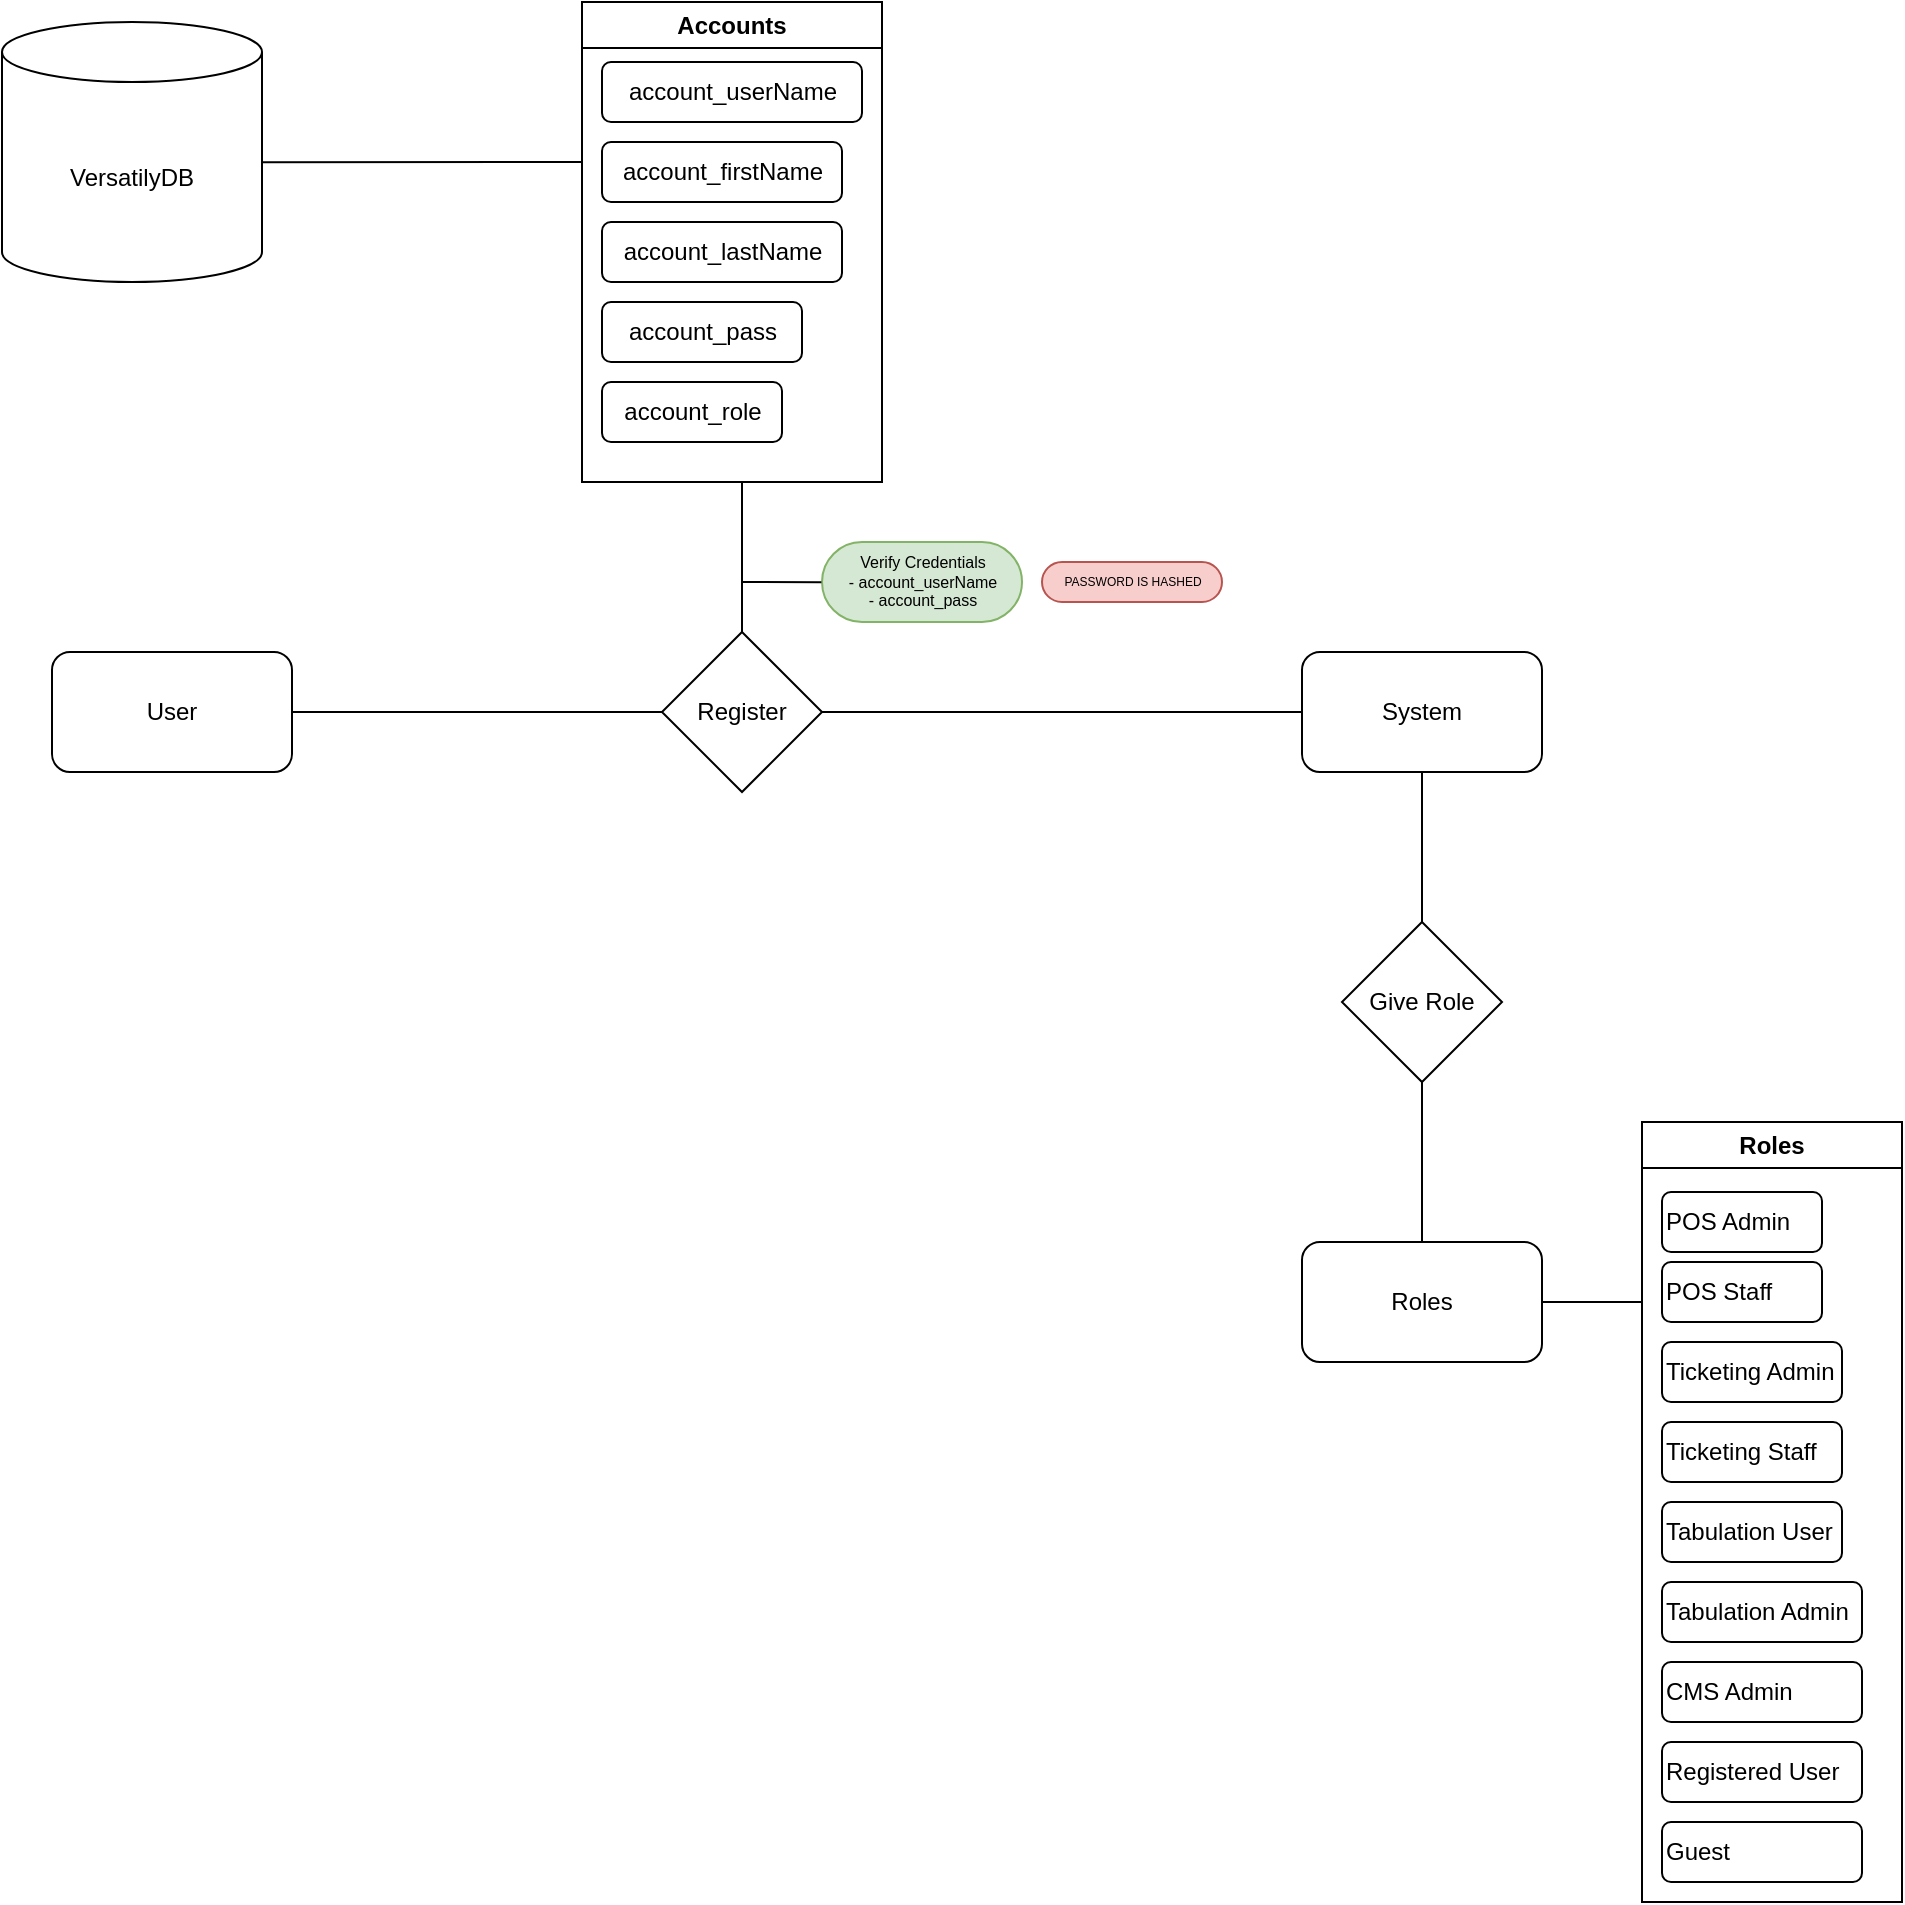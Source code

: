 <mxfile version="24.2.7" type="github">
  <diagram name="Page-1" id="MvXLuO3I8rCG2dPyblo1">
    <mxGraphModel dx="1154" dy="639" grid="1" gridSize="10" guides="1" tooltips="1" connect="1" arrows="1" fold="1" page="1" pageScale="1" pageWidth="1100" pageHeight="850" math="0" shadow="0">
      <root>
        <mxCell id="0" />
        <mxCell id="1" parent="0" />
        <mxCell id="mX8UKGj_rS5RMcYGwLXg-1" value="VersatilyDB" style="shape=cylinder3;whiteSpace=wrap;html=1;boundedLbl=1;backgroundOutline=1;size=15;" vertex="1" parent="1">
          <mxGeometry x="30" y="50" width="130" height="130" as="geometry" />
        </mxCell>
        <mxCell id="mX8UKGj_rS5RMcYGwLXg-2" value="" style="endArrow=none;html=1;rounded=0;exitX=1.001;exitY=0.539;exitDx=0;exitDy=0;exitPerimeter=0;" edge="1" parent="1" source="mX8UKGj_rS5RMcYGwLXg-1">
          <mxGeometry width="50" height="50" relative="1" as="geometry">
            <mxPoint x="200" y="120" as="sourcePoint" />
            <mxPoint x="320" y="120" as="targetPoint" />
          </mxGeometry>
        </mxCell>
        <mxCell id="mX8UKGj_rS5RMcYGwLXg-3" value="Accounts" style="swimlane;whiteSpace=wrap;html=1;" vertex="1" parent="1">
          <mxGeometry x="320" y="40" width="150" height="240" as="geometry">
            <mxRectangle x="335" y="50" width="140" height="30" as="alternateBounds" />
          </mxGeometry>
        </mxCell>
        <mxCell id="mX8UKGj_rS5RMcYGwLXg-4" value="account_firstName" style="text;html=1;align=center;verticalAlign=middle;resizable=0;points=[];autosize=1;strokeColor=default;fillColor=none;rounded=1;" vertex="1" parent="mX8UKGj_rS5RMcYGwLXg-3">
          <mxGeometry x="10" y="70" width="120" height="30" as="geometry" />
        </mxCell>
        <mxCell id="mX8UKGj_rS5RMcYGwLXg-5" value="account_lastName" style="text;html=1;align=center;verticalAlign=middle;resizable=0;points=[];autosize=1;strokeColor=default;fillColor=none;rounded=1;glass=0;" vertex="1" parent="mX8UKGj_rS5RMcYGwLXg-3">
          <mxGeometry x="10" y="110" width="120" height="30" as="geometry" />
        </mxCell>
        <mxCell id="mX8UKGj_rS5RMcYGwLXg-6" value="account_pass" style="text;html=1;align=center;verticalAlign=middle;resizable=0;points=[];autosize=1;strokeColor=default;fillColor=none;rounded=1;" vertex="1" parent="mX8UKGj_rS5RMcYGwLXg-3">
          <mxGeometry x="10" y="150" width="100" height="30" as="geometry" />
        </mxCell>
        <mxCell id="mX8UKGj_rS5RMcYGwLXg-7" value="account_role" style="text;html=1;align=center;verticalAlign=middle;resizable=0;points=[];autosize=1;strokeColor=default;fillColor=none;rounded=1;" vertex="1" parent="mX8UKGj_rS5RMcYGwLXg-3">
          <mxGeometry x="10" y="190" width="90" height="30" as="geometry" />
        </mxCell>
        <mxCell id="mX8UKGj_rS5RMcYGwLXg-18" value="account_userName" style="text;html=1;align=center;verticalAlign=middle;resizable=0;points=[];autosize=1;strokeColor=default;fillColor=none;rounded=1;" vertex="1" parent="mX8UKGj_rS5RMcYGwLXg-3">
          <mxGeometry x="10" y="30" width="130" height="30" as="geometry" />
        </mxCell>
        <mxCell id="mX8UKGj_rS5RMcYGwLXg-11" style="edgeStyle=orthogonalEdgeStyle;rounded=0;orthogonalLoop=1;jettySize=auto;html=1;endArrow=none;endFill=0;entryX=0;entryY=0.5;entryDx=0;entryDy=0;" edge="1" parent="1" source="mX8UKGj_rS5RMcYGwLXg-10" target="mX8UKGj_rS5RMcYGwLXg-12">
          <mxGeometry relative="1" as="geometry">
            <mxPoint x="310" y="395" as="targetPoint" />
          </mxGeometry>
        </mxCell>
        <mxCell id="mX8UKGj_rS5RMcYGwLXg-10" value="User" style="rounded=1;whiteSpace=wrap;html=1;" vertex="1" parent="1">
          <mxGeometry x="55" y="365" width="120" height="60" as="geometry" />
        </mxCell>
        <mxCell id="mX8UKGj_rS5RMcYGwLXg-12" value="Register" style="rhombus;whiteSpace=wrap;html=1;" vertex="1" parent="1">
          <mxGeometry x="360" y="355" width="80" height="80" as="geometry" />
        </mxCell>
        <mxCell id="mX8UKGj_rS5RMcYGwLXg-15" value="" style="endArrow=none;html=1;rounded=0;exitX=0.5;exitY=0;exitDx=0;exitDy=0;" edge="1" parent="1" source="mX8UKGj_rS5RMcYGwLXg-12">
          <mxGeometry width="50" height="50" relative="1" as="geometry">
            <mxPoint x="360" y="340" as="sourcePoint" />
            <mxPoint x="400" y="280" as="targetPoint" />
          </mxGeometry>
        </mxCell>
        <mxCell id="mX8UKGj_rS5RMcYGwLXg-17" value="Verify Credentials&lt;br style=&quot;font-size: 8px;&quot;&gt;- account_userName&lt;div style=&quot;font-size: 8px;&quot;&gt;- account_pass&lt;/div&gt;" style="text;html=1;align=center;verticalAlign=middle;resizable=0;points=[];autosize=1;strokeColor=#82b366;fillColor=#d5e8d4;imageAlign=center;fontSize=8;glass=0;shadow=0;rounded=1;arcSize=50;" vertex="1" parent="1">
          <mxGeometry x="440" y="310" width="100" height="40" as="geometry" />
        </mxCell>
        <mxCell id="mX8UKGj_rS5RMcYGwLXg-20" value="" style="endArrow=none;html=1;rounded=0;entryX=-0.003;entryY=0.502;entryDx=0;entryDy=0;entryPerimeter=0;" edge="1" parent="1" target="mX8UKGj_rS5RMcYGwLXg-17">
          <mxGeometry width="50" height="50" relative="1" as="geometry">
            <mxPoint x="400" y="330" as="sourcePoint" />
            <mxPoint x="410" y="320" as="targetPoint" />
          </mxGeometry>
        </mxCell>
        <mxCell id="mX8UKGj_rS5RMcYGwLXg-21" value="PASSWORD IS HASHED" style="text;html=1;align=center;verticalAlign=middle;resizable=0;points=[];autosize=1;strokeColor=#b85450;fillColor=#f8cecc;rounded=1;arcSize=50;fontSize=6;" vertex="1" parent="1">
          <mxGeometry x="550" y="320" width="90" height="20" as="geometry" />
        </mxCell>
        <mxCell id="mX8UKGj_rS5RMcYGwLXg-23" value="" style="endArrow=none;html=1;rounded=0;exitX=1;exitY=0.5;exitDx=0;exitDy=0;entryX=0;entryY=0.5;entryDx=0;entryDy=0;" edge="1" parent="1" source="mX8UKGj_rS5RMcYGwLXg-12" target="mX8UKGj_rS5RMcYGwLXg-24">
          <mxGeometry width="50" height="50" relative="1" as="geometry">
            <mxPoint x="510" y="420" as="sourcePoint" />
            <mxPoint x="680" y="395" as="targetPoint" />
          </mxGeometry>
        </mxCell>
        <mxCell id="mX8UKGj_rS5RMcYGwLXg-24" value="System" style="rounded=1;whiteSpace=wrap;html=1;" vertex="1" parent="1">
          <mxGeometry x="680" y="365" width="120" height="60" as="geometry" />
        </mxCell>
        <mxCell id="mX8UKGj_rS5RMcYGwLXg-26" value="" style="endArrow=none;html=1;rounded=0;entryX=0.5;entryY=1;entryDx=0;entryDy=0;" edge="1" parent="1" target="mX8UKGj_rS5RMcYGwLXg-24">
          <mxGeometry width="50" height="50" relative="1" as="geometry">
            <mxPoint x="740" y="500" as="sourcePoint" />
            <mxPoint x="750" y="440" as="targetPoint" />
          </mxGeometry>
        </mxCell>
        <mxCell id="mX8UKGj_rS5RMcYGwLXg-27" value="Give Role" style="rhombus;whiteSpace=wrap;html=1;" vertex="1" parent="1">
          <mxGeometry x="700" y="500" width="80" height="80" as="geometry" />
        </mxCell>
        <mxCell id="mX8UKGj_rS5RMcYGwLXg-28" value="" style="endArrow=none;html=1;rounded=0;entryX=0.5;entryY=1;entryDx=0;entryDy=0;exitX=0.5;exitY=0;exitDx=0;exitDy=0;" edge="1" parent="1" source="mX8UKGj_rS5RMcYGwLXg-29" target="mX8UKGj_rS5RMcYGwLXg-27">
          <mxGeometry width="50" height="50" relative="1" as="geometry">
            <mxPoint x="740" y="660" as="sourcePoint" />
            <mxPoint x="730" y="600" as="targetPoint" />
          </mxGeometry>
        </mxCell>
        <mxCell id="mX8UKGj_rS5RMcYGwLXg-29" value="Roles" style="rounded=1;whiteSpace=wrap;html=1;" vertex="1" parent="1">
          <mxGeometry x="680" y="660" width="120" height="60" as="geometry" />
        </mxCell>
        <mxCell id="mX8UKGj_rS5RMcYGwLXg-30" value="Roles" style="swimlane;whiteSpace=wrap;html=1;" vertex="1" parent="1">
          <mxGeometry x="850" y="600" width="130" height="390" as="geometry" />
        </mxCell>
        <mxCell id="mX8UKGj_rS5RMcYGwLXg-32" value="POS Admin" style="text;html=1;align=left;verticalAlign=middle;whiteSpace=wrap;rounded=1;fillColor=none;strokeColor=default;" vertex="1" parent="mX8UKGj_rS5RMcYGwLXg-30">
          <mxGeometry x="10" y="35" width="80" height="30" as="geometry" />
        </mxCell>
        <mxCell id="mX8UKGj_rS5RMcYGwLXg-33" value="POS Staff" style="text;html=1;align=left;verticalAlign=middle;whiteSpace=wrap;rounded=1;fillColor=none;strokeColor=default;labelPosition=center;verticalLabelPosition=middle;" vertex="1" parent="mX8UKGj_rS5RMcYGwLXg-30">
          <mxGeometry x="10" y="70" width="80" height="30" as="geometry" />
        </mxCell>
        <mxCell id="mX8UKGj_rS5RMcYGwLXg-34" value="Ticketing Admin" style="text;html=1;align=left;verticalAlign=middle;whiteSpace=wrap;rounded=1;fillColor=none;strokeColor=default;labelPosition=center;verticalLabelPosition=middle;" vertex="1" parent="mX8UKGj_rS5RMcYGwLXg-30">
          <mxGeometry x="10" y="110" width="90" height="30" as="geometry" />
        </mxCell>
        <mxCell id="mX8UKGj_rS5RMcYGwLXg-35" value="Ticketing Staff" style="text;html=1;align=left;verticalAlign=middle;whiteSpace=wrap;rounded=1;fillColor=none;strokeColor=default;labelPosition=center;verticalLabelPosition=middle;" vertex="1" parent="mX8UKGj_rS5RMcYGwLXg-30">
          <mxGeometry x="10" y="150" width="90" height="30" as="geometry" />
        </mxCell>
        <mxCell id="mX8UKGj_rS5RMcYGwLXg-36" value="Tabulation User" style="text;html=1;align=left;verticalAlign=middle;whiteSpace=wrap;rounded=1;fillColor=none;strokeColor=default;labelPosition=center;verticalLabelPosition=middle;" vertex="1" parent="mX8UKGj_rS5RMcYGwLXg-30">
          <mxGeometry x="10" y="190" width="90" height="30" as="geometry" />
        </mxCell>
        <mxCell id="mX8UKGj_rS5RMcYGwLXg-37" value="Tabulation Admin" style="text;html=1;align=left;verticalAlign=middle;whiteSpace=wrap;rounded=1;fillColor=none;strokeColor=default;labelPosition=center;verticalLabelPosition=middle;" vertex="1" parent="mX8UKGj_rS5RMcYGwLXg-30">
          <mxGeometry x="10" y="230" width="100" height="30" as="geometry" />
        </mxCell>
        <mxCell id="mX8UKGj_rS5RMcYGwLXg-38" value="CMS Admin" style="text;html=1;align=left;verticalAlign=middle;whiteSpace=wrap;rounded=1;fillColor=none;strokeColor=default;labelPosition=center;verticalLabelPosition=middle;" vertex="1" parent="mX8UKGj_rS5RMcYGwLXg-30">
          <mxGeometry x="10" y="270" width="100" height="30" as="geometry" />
        </mxCell>
        <mxCell id="mX8UKGj_rS5RMcYGwLXg-39" value="Registered User" style="text;html=1;align=left;verticalAlign=middle;whiteSpace=wrap;rounded=1;fillColor=none;strokeColor=default;labelPosition=center;verticalLabelPosition=middle;" vertex="1" parent="mX8UKGj_rS5RMcYGwLXg-30">
          <mxGeometry x="10" y="310" width="100" height="30" as="geometry" />
        </mxCell>
        <mxCell id="mX8UKGj_rS5RMcYGwLXg-40" value="Guest" style="text;html=1;align=left;verticalAlign=middle;whiteSpace=wrap;rounded=1;fillColor=none;strokeColor=default;labelPosition=center;verticalLabelPosition=middle;" vertex="1" parent="mX8UKGj_rS5RMcYGwLXg-30">
          <mxGeometry x="10" y="350" width="100" height="30" as="geometry" />
        </mxCell>
        <mxCell id="mX8UKGj_rS5RMcYGwLXg-31" value="" style="endArrow=none;html=1;rounded=0;exitX=1;exitY=0.5;exitDx=0;exitDy=0;" edge="1" parent="1">
          <mxGeometry width="50" height="50" relative="1" as="geometry">
            <mxPoint x="800.0" y="689.97" as="sourcePoint" />
            <mxPoint x="850" y="690" as="targetPoint" />
          </mxGeometry>
        </mxCell>
      </root>
    </mxGraphModel>
  </diagram>
</mxfile>
